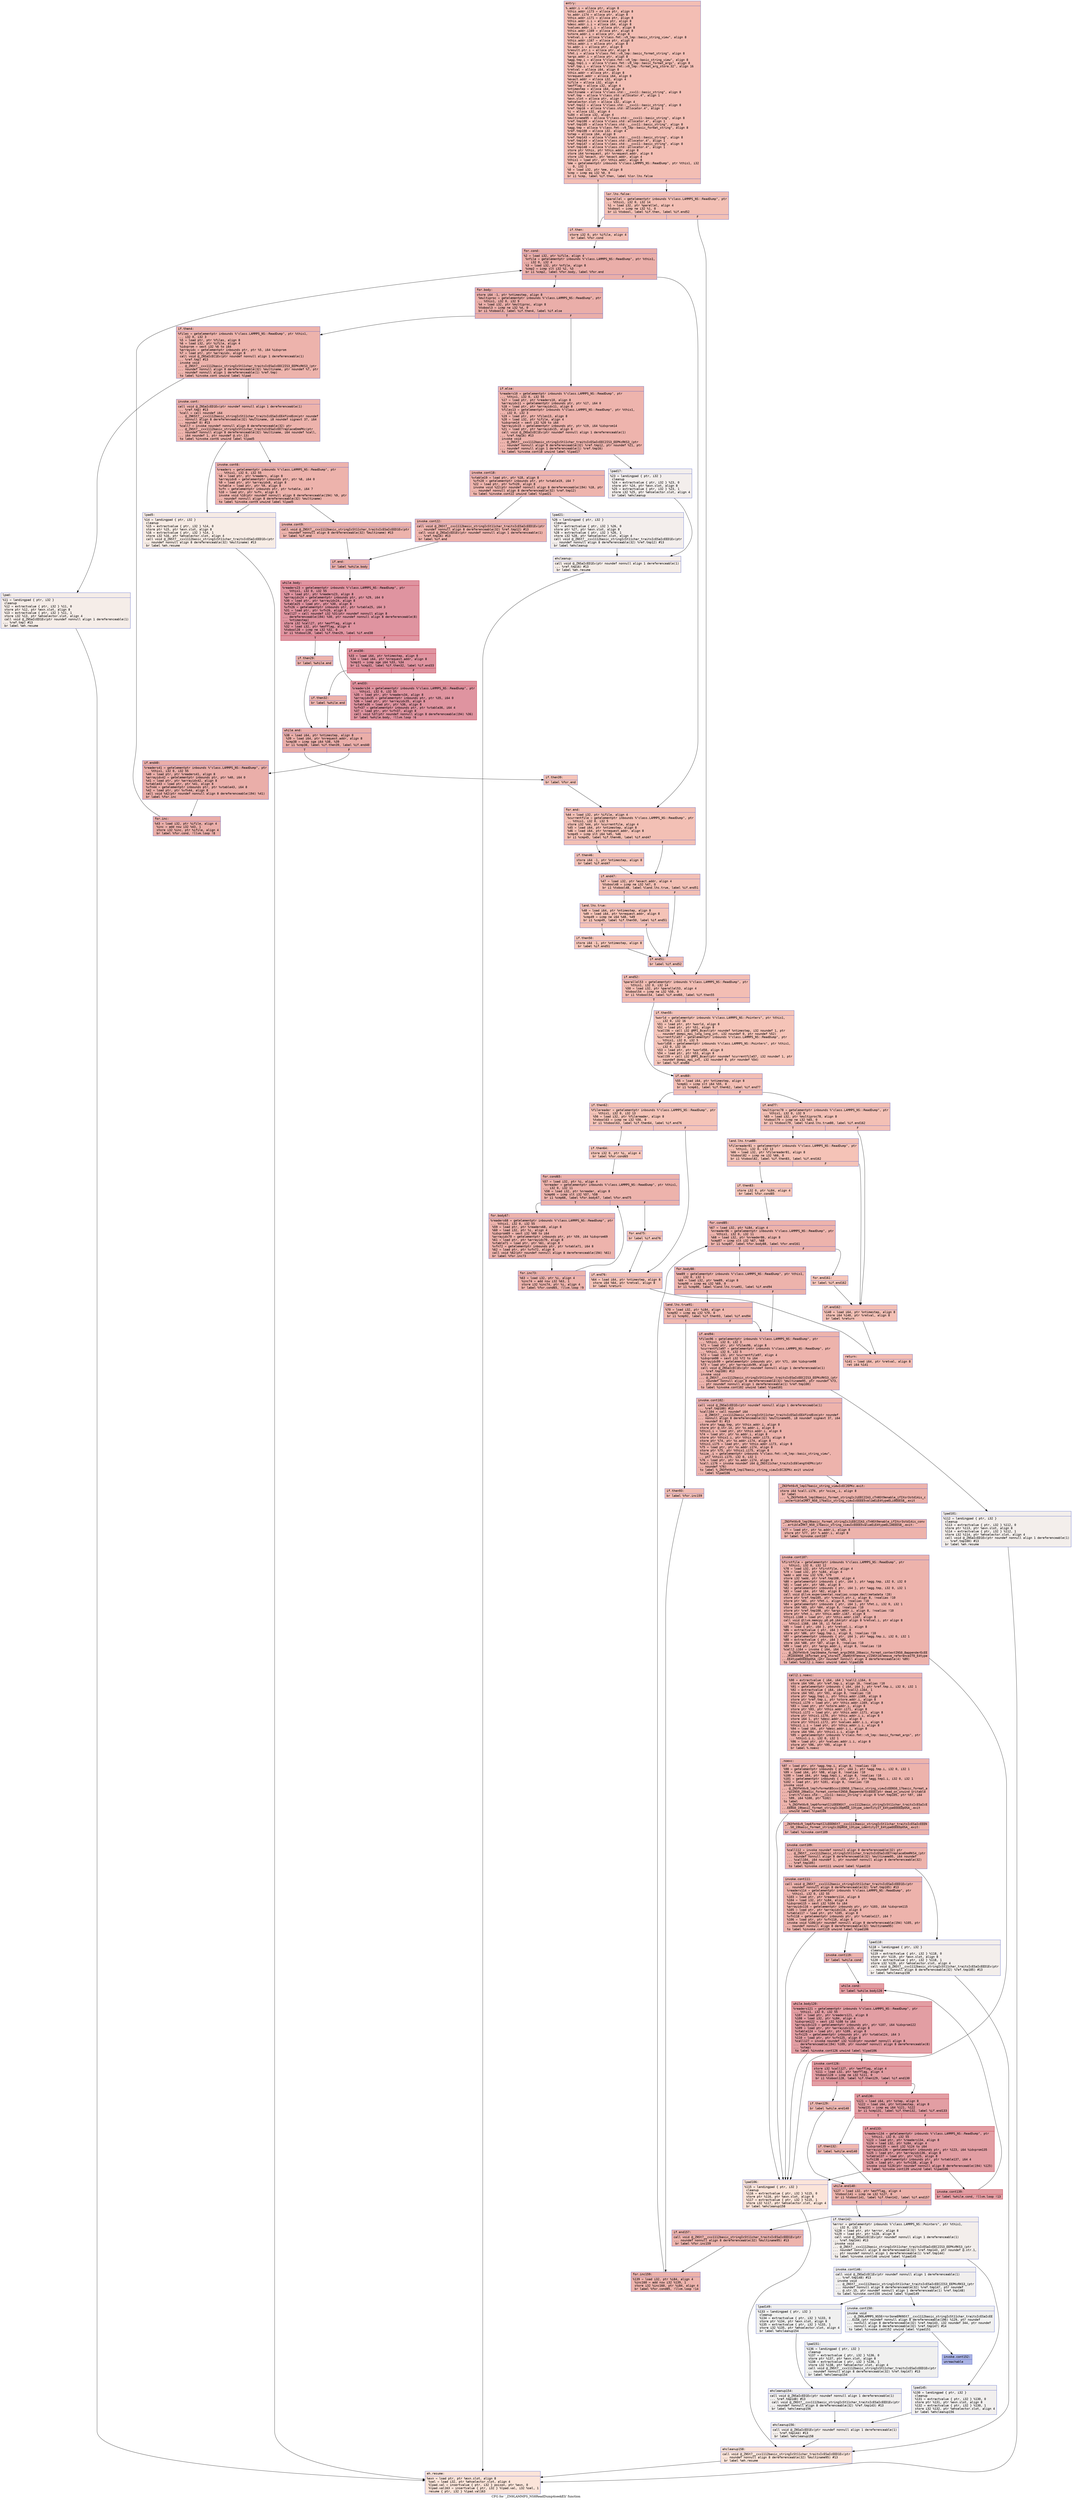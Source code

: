 digraph "CFG for '_ZN9LAMMPS_NS8ReadDump4seekEli' function" {
	label="CFG for '_ZN9LAMMPS_NS8ReadDump4seekEli' function";

	Node0x560238381760 [shape=record,color="#3d50c3ff", style=filled, fillcolor="#e36c5570" fontname="Courier",label="{entry:\l|  %.addr.i = alloca ptr, align 8\l  %this.addr.i173 = alloca ptr, align 8\l  %s.addr.i174 = alloca ptr, align 8\l  %this.addr.i171 = alloca ptr, align 8\l  %this.addr.i.i = alloca ptr, align 8\l  %desc.addr.i.i = alloca i64, align 8\l  %values.addr.i.i = alloca ptr, align 8\l  %this.addr.i169 = alloca ptr, align 8\l  %store.addr.i = alloca ptr, align 8\l  %retval.i = alloca %\"class.fmt::v9_lmp::basic_string_view\", align 8\l  %this.addr.i167 = alloca ptr, align 8\l  %this.addr.i = alloca ptr, align 8\l  %s.addr.i = alloca ptr, align 8\l  %result.ptr.i = alloca ptr, align 8\l  %fmt.i = alloca %\"class.fmt::v9_lmp::basic_format_string\", align 8\l  %args.addr.i = alloca ptr, align 8\l  %agg.tmp.i = alloca %\"class.fmt::v9_lmp::basic_string_view\", align 8\l  %agg.tmp1.i = alloca %\"class.fmt::v9_lmp::basic_format_args\", align 8\l  %ref.tmp.i = alloca %\"class.fmt::v9_lmp::format_arg_store.32\", align 16\l  %retval = alloca i64, align 8\l  %this.addr = alloca ptr, align 8\l  %nrequest.addr = alloca i64, align 8\l  %exact.addr = alloca i32, align 4\l  %ifile = alloca i32, align 4\l  %eofflag = alloca i32, align 4\l  %ntimestep = alloca i64, align 8\l  %multiname = alloca %\"class.std::__cxx11::basic_string\", align 8\l  %ref.tmp = alloca %\"class.std::allocator.4\", align 1\l  %exn.slot = alloca ptr, align 8\l  %ehselector.slot = alloca i32, align 4\l  %ref.tmp12 = alloca %\"class.std::__cxx11::basic_string\", align 8\l  %ref.tmp16 = alloca %\"class.std::allocator.4\", align 1\l  %i = alloca i32, align 4\l  %i84 = alloca i32, align 4\l  %multiname95 = alloca %\"class.std::__cxx11::basic_string\", align 8\l  %ref.tmp100 = alloca %\"class.std::allocator.4\", align 1\l  %ref.tmp105 = alloca %\"class.std::__cxx11::basic_string\", align 8\l  %agg.tmp = alloca %\"class.fmt::v9_lmp::basic_format_string\", align 8\l  %ref.tmp108 = alloca i32, align 4\l  %step = alloca i64, align 8\l  %ref.tmp143 = alloca %\"class.std::__cxx11::basic_string\", align 8\l  %ref.tmp144 = alloca %\"class.std::allocator.4\", align 1\l  %ref.tmp147 = alloca %\"class.std::__cxx11::basic_string\", align 8\l  %ref.tmp148 = alloca %\"class.std::allocator.4\", align 1\l  store ptr %this, ptr %this.addr, align 8\l  store i64 %nrequest, ptr %nrequest.addr, align 8\l  store i32 %exact, ptr %exact.addr, align 4\l  %this1 = load ptr, ptr %this.addr, align 8\l  %me = getelementptr inbounds %\"class.LAMMPS_NS::ReadDump\", ptr %this1, i32\l... 0, i32 1\l  %0 = load i32, ptr %me, align 8\l  %cmp = icmp eq i32 %0, 0\l  br i1 %cmp, label %if.then, label %lor.lhs.false\l|{<s0>T|<s1>F}}"];
	Node0x560238381760:s0 -> Node0x560238383580[tooltip="entry -> if.then\nProbability 37.50%" ];
	Node0x560238381760:s1 -> Node0x5602383835f0[tooltip="entry -> lor.lhs.false\nProbability 62.50%" ];
	Node0x5602383835f0 [shape=record,color="#3d50c3ff", style=filled, fillcolor="#e5705870" fontname="Courier",label="{lor.lhs.false:\l|  %parallel = getelementptr inbounds %\"class.LAMMPS_NS::ReadDump\", ptr\l... %this1, i32 0, i32 14\l  %1 = load i32, ptr %parallel, align 4\l  %tobool = icmp ne i32 %1, 0\l  br i1 %tobool, label %if.then, label %if.end52\l|{<s0>T|<s1>F}}"];
	Node0x5602383835f0:s0 -> Node0x560238383580[tooltip="lor.lhs.false -> if.then\nProbability 62.50%" ];
	Node0x5602383835f0:s1 -> Node0x560238384fa0[tooltip="lor.lhs.false -> if.end52\nProbability 37.50%" ];
	Node0x560238383580 [shape=record,color="#3d50c3ff", style=filled, fillcolor="#e5705870" fontname="Courier",label="{if.then:\l|  store i32 0, ptr %ifile, align 4\l  br label %for.cond\l}"];
	Node0x560238383580 -> Node0x560238385170[tooltip="if.then -> for.cond\nProbability 100.00%" ];
	Node0x560238385170 [shape=record,color="#3d50c3ff", style=filled, fillcolor="#d0473d70" fontname="Courier",label="{for.cond:\l|  %2 = load i32, ptr %ifile, align 4\l  %nfile = getelementptr inbounds %\"class.LAMMPS_NS::ReadDump\", ptr %this1,\l... i32 0, i32 4\l  %3 = load i32, ptr %nfile, align 8\l  %cmp2 = icmp slt i32 %2, %3\l  br i1 %cmp2, label %for.body, label %for.end\l|{<s0>T|<s1>F}}"];
	Node0x560238385170:s0 -> Node0x560238385480[tooltip="for.cond -> for.body\nProbability 96.88%" ];
	Node0x560238385170:s1 -> Node0x560238385500[tooltip="for.cond -> for.end\nProbability 3.12%" ];
	Node0x560238385480 [shape=record,color="#3d50c3ff", style=filled, fillcolor="#d0473d70" fontname="Courier",label="{for.body:\l|  store i64 -1, ptr %ntimestep, align 8\l  %multiproc = getelementptr inbounds %\"class.LAMMPS_NS::ReadDump\", ptr\l... %this1, i32 0, i32 9\l  %4 = load i32, ptr %multiproc, align 8\l  %tobool3 = icmp ne i32 %4, 0\l  br i1 %tobool3, label %if.then4, label %if.else\l|{<s0>T|<s1>F}}"];
	Node0x560238385480:s0 -> Node0x5602383858e0[tooltip="for.body -> if.then4\nProbability 62.50%" ];
	Node0x560238385480:s1 -> Node0x560238385960[tooltip="for.body -> if.else\nProbability 37.50%" ];
	Node0x5602383858e0 [shape=record,color="#3d50c3ff", style=filled, fillcolor="#d6524470" fontname="Courier",label="{if.then4:\l|  %files = getelementptr inbounds %\"class.LAMMPS_NS::ReadDump\", ptr %this1,\l... i32 0, i32 3\l  %5 = load ptr, ptr %files, align 8\l  %6 = load i32, ptr %ifile, align 4\l  %idxprom = sext i32 %6 to i64\l  %arrayidx = getelementptr inbounds ptr, ptr %5, i64 %idxprom\l  %7 = load ptr, ptr %arrayidx, align 8\l  call void @_ZNSaIcEC1Ev(ptr noundef nonnull align 1 dereferenceable(1)\l... %ref.tmp) #13\l  invoke void\l... @_ZNSt7__cxx1112basic_stringIcSt11char_traitsIcESaIcEEC2IS3_EEPKcRKS3_(ptr\l... noundef nonnull align 8 dereferenceable(32) %multiname, ptr noundef %7, ptr\l... noundef nonnull align 1 dereferenceable(1) %ref.tmp)\l          to label %invoke.cont unwind label %lpad\l}"];
	Node0x5602383858e0 -> Node0x560238385fc0[tooltip="if.then4 -> invoke.cont\nProbability 100.00%" ];
	Node0x5602383858e0 -> Node0x560238386040[tooltip="if.then4 -> lpad\nProbability 0.00%" ];
	Node0x560238385fc0 [shape=record,color="#3d50c3ff", style=filled, fillcolor="#d6524470" fontname="Courier",label="{invoke.cont:\l|  call void @_ZNSaIcED1Ev(ptr noundef nonnull align 1 dereferenceable(1)\l... %ref.tmp) #13\l  %call = call noundef i64\l... @_ZNKSt7__cxx1112basic_stringIcSt11char_traitsIcESaIcEE4findEcm(ptr noundef\l... nonnull align 8 dereferenceable(32) %multiname, i8 noundef signext 37, i64\l... noundef 0) #13\l  %call7 = invoke noundef nonnull align 8 dereferenceable(32) ptr\l... @_ZNSt7__cxx1112basic_stringIcSt11char_traitsIcESaIcEE7replaceEmmPKc(ptr\l... noundef nonnull align 8 dereferenceable(32) %multiname, i64 noundef %call,\l... i64 noundef 1, ptr noundef @.str.13)\l          to label %invoke.cont6 unwind label %lpad5\l}"];
	Node0x560238385fc0 -> Node0x560238386540[tooltip="invoke.cont -> invoke.cont6\nProbability 100.00%" ];
	Node0x560238385fc0 -> Node0x5602383865f0[tooltip="invoke.cont -> lpad5\nProbability 0.00%" ];
	Node0x560238386540 [shape=record,color="#3d50c3ff", style=filled, fillcolor="#d6524470" fontname="Courier",label="{invoke.cont6:\l|  %readers = getelementptr inbounds %\"class.LAMMPS_NS::ReadDump\", ptr\l... %this1, i32 0, i32 55\l  %8 = load ptr, ptr %readers, align 8\l  %arrayidx8 = getelementptr inbounds ptr, ptr %8, i64 0\l  %9 = load ptr, ptr %arrayidx8, align 8\l  %vtable = load ptr, ptr %9, align 8\l  %vfn = getelementptr inbounds ptr, ptr %vtable, i64 7\l  %10 = load ptr, ptr %vfn, align 8\l  invoke void %10(ptr noundef nonnull align 8 dereferenceable(194) %9, ptr\l... noundef nonnull align 8 dereferenceable(32) %multiname)\l          to label %invoke.cont9 unwind label %lpad5\l}"];
	Node0x560238386540 -> Node0x560238386310[tooltip="invoke.cont6 -> invoke.cont9\nProbability 100.00%" ];
	Node0x560238386540 -> Node0x5602383865f0[tooltip="invoke.cont6 -> lpad5\nProbability 0.00%" ];
	Node0x560238386310 [shape=record,color="#3d50c3ff", style=filled, fillcolor="#d6524470" fontname="Courier",label="{invoke.cont9:\l|  call void @_ZNSt7__cxx1112basic_stringIcSt11char_traitsIcESaIcEED1Ev(ptr\l... noundef nonnull align 8 dereferenceable(32) %multiname) #13\l  br label %if.end\l}"];
	Node0x560238386310 -> Node0x560238387000[tooltip="invoke.cont9 -> if.end\nProbability 100.00%" ];
	Node0x560238386040 [shape=record,color="#3d50c3ff", style=filled, fillcolor="#e8d6cc70" fontname="Courier",label="{lpad:\l|  %11 = landingpad \{ ptr, i32 \}\l          cleanup\l  %12 = extractvalue \{ ptr, i32 \} %11, 0\l  store ptr %12, ptr %exn.slot, align 8\l  %13 = extractvalue \{ ptr, i32 \} %11, 1\l  store i32 %13, ptr %ehselector.slot, align 4\l  call void @_ZNSaIcED1Ev(ptr noundef nonnull align 1 dereferenceable(1)\l... %ref.tmp) #13\l  br label %eh.resume\l}"];
	Node0x560238386040 -> Node0x560238387590[tooltip="lpad -> eh.resume\nProbability 100.00%" ];
	Node0x5602383865f0 [shape=record,color="#3d50c3ff", style=filled, fillcolor="#ecd3c570" fontname="Courier",label="{lpad5:\l|  %14 = landingpad \{ ptr, i32 \}\l          cleanup\l  %15 = extractvalue \{ ptr, i32 \} %14, 0\l  store ptr %15, ptr %exn.slot, align 8\l  %16 = extractvalue \{ ptr, i32 \} %14, 1\l  store i32 %16, ptr %ehselector.slot, align 4\l  call void @_ZNSt7__cxx1112basic_stringIcSt11char_traitsIcESaIcEED1Ev(ptr\l... noundef nonnull align 8 dereferenceable(32) %multiname) #13\l  br label %eh.resume\l}"];
	Node0x5602383865f0 -> Node0x560238387590[tooltip="lpad5 -> eh.resume\nProbability 100.00%" ];
	Node0x560238385960 [shape=record,color="#3d50c3ff", style=filled, fillcolor="#d8564670" fontname="Courier",label="{if.else:\l|  %readers10 = getelementptr inbounds %\"class.LAMMPS_NS::ReadDump\", ptr\l... %this1, i32 0, i32 55\l  %17 = load ptr, ptr %readers10, align 8\l  %arrayidx11 = getelementptr inbounds ptr, ptr %17, i64 0\l  %18 = load ptr, ptr %arrayidx11, align 8\l  %files13 = getelementptr inbounds %\"class.LAMMPS_NS::ReadDump\", ptr %this1,\l... i32 0, i32 3\l  %19 = load ptr, ptr %files13, align 8\l  %20 = load i32, ptr %ifile, align 4\l  %idxprom14 = sext i32 %20 to i64\l  %arrayidx15 = getelementptr inbounds ptr, ptr %19, i64 %idxprom14\l  %21 = load ptr, ptr %arrayidx15, align 8\l  call void @_ZNSaIcEC1Ev(ptr noundef nonnull align 1 dereferenceable(1)\l... %ref.tmp16) #13\l  invoke void\l... @_ZNSt7__cxx1112basic_stringIcSt11char_traitsIcESaIcEEC2IS3_EEPKcRKS3_(ptr\l... noundef nonnull align 8 dereferenceable(32) %ref.tmp12, ptr noundef %21, ptr\l... noundef nonnull align 1 dereferenceable(1) %ref.tmp16)\l          to label %invoke.cont18 unwind label %lpad17\l}"];
	Node0x560238385960 -> Node0x5602383882a0[tooltip="if.else -> invoke.cont18\nProbability 100.00%" ];
	Node0x560238385960 -> Node0x560238388320[tooltip="if.else -> lpad17\nProbability 0.00%" ];
	Node0x5602383882a0 [shape=record,color="#3d50c3ff", style=filled, fillcolor="#d8564670" fontname="Courier",label="{invoke.cont18:\l|  %vtable19 = load ptr, ptr %18, align 8\l  %vfn20 = getelementptr inbounds ptr, ptr %vtable19, i64 7\l  %22 = load ptr, ptr %vfn20, align 8\l  invoke void %22(ptr noundef nonnull align 8 dereferenceable(194) %18, ptr\l... noundef nonnull align 8 dereferenceable(32) %ref.tmp12)\l          to label %invoke.cont22 unwind label %lpad21\l}"];
	Node0x5602383882a0 -> Node0x560238388250[tooltip="invoke.cont18 -> invoke.cont22\nProbability 100.00%" ];
	Node0x5602383882a0 -> Node0x560238388780[tooltip="invoke.cont18 -> lpad21\nProbability 0.00%" ];
	Node0x560238388250 [shape=record,color="#3d50c3ff", style=filled, fillcolor="#d8564670" fontname="Courier",label="{invoke.cont22:\l|  call void @_ZNSt7__cxx1112basic_stringIcSt11char_traitsIcESaIcEED1Ev(ptr\l... noundef nonnull align 8 dereferenceable(32) %ref.tmp12) #13\l  call void @_ZNSaIcED1Ev(ptr noundef nonnull align 1 dereferenceable(1)\l... %ref.tmp16) #13\l  br label %if.end\l}"];
	Node0x560238388250 -> Node0x560238387000[tooltip="invoke.cont22 -> if.end\nProbability 100.00%" ];
	Node0x560238388320 [shape=record,color="#3d50c3ff", style=filled, fillcolor="#e3d9d370" fontname="Courier",label="{lpad17:\l|  %23 = landingpad \{ ptr, i32 \}\l          cleanup\l  %24 = extractvalue \{ ptr, i32 \} %23, 0\l  store ptr %24, ptr %exn.slot, align 8\l  %25 = extractvalue \{ ptr, i32 \} %23, 1\l  store i32 %25, ptr %ehselector.slot, align 4\l  br label %ehcleanup\l}"];
	Node0x560238388320 -> Node0x560238388ec0[tooltip="lpad17 -> ehcleanup\nProbability 100.00%" ];
	Node0x560238388780 [shape=record,color="#3d50c3ff", style=filled, fillcolor="#e3d9d370" fontname="Courier",label="{lpad21:\l|  %26 = landingpad \{ ptr, i32 \}\l          cleanup\l  %27 = extractvalue \{ ptr, i32 \} %26, 0\l  store ptr %27, ptr %exn.slot, align 8\l  %28 = extractvalue \{ ptr, i32 \} %26, 1\l  store i32 %28, ptr %ehselector.slot, align 4\l  call void @_ZNSt7__cxx1112basic_stringIcSt11char_traitsIcESaIcEED1Ev(ptr\l... noundef nonnull align 8 dereferenceable(32) %ref.tmp12) #13\l  br label %ehcleanup\l}"];
	Node0x560238388780 -> Node0x560238388ec0[tooltip="lpad21 -> ehcleanup\nProbability 100.00%" ];
	Node0x560238388ec0 [shape=record,color="#3d50c3ff", style=filled, fillcolor="#e8d6cc70" fontname="Courier",label="{ehcleanup:\l|  call void @_ZNSaIcED1Ev(ptr noundef nonnull align 1 dereferenceable(1)\l... %ref.tmp16) #13\l  br label %eh.resume\l}"];
	Node0x560238388ec0 -> Node0x560238387590[tooltip="ehcleanup -> eh.resume\nProbability 100.00%" ];
	Node0x560238387000 [shape=record,color="#3d50c3ff", style=filled, fillcolor="#d0473d70" fontname="Courier",label="{if.end:\l|  br label %while.body\l}"];
	Node0x560238387000 -> Node0x560238389550[tooltip="if.end -> while.body\nProbability 100.00%" ];
	Node0x560238389550 [shape=record,color="#b70d28ff", style=filled, fillcolor="#b70d2870" fontname="Courier",label="{while.body:\l|  %readers23 = getelementptr inbounds %\"class.LAMMPS_NS::ReadDump\", ptr\l... %this1, i32 0, i32 55\l  %29 = load ptr, ptr %readers23, align 8\l  %arrayidx24 = getelementptr inbounds ptr, ptr %29, i64 0\l  %30 = load ptr, ptr %arrayidx24, align 8\l  %vtable25 = load ptr, ptr %30, align 8\l  %vfn26 = getelementptr inbounds ptr, ptr %vtable25, i64 3\l  %31 = load ptr, ptr %vfn26, align 8\l  %call27 = call noundef i32 %31(ptr noundef nonnull align 8\l... dereferenceable(194) %30, ptr noundef nonnull align 8 dereferenceable(8)\l... %ntimestep)\l  store i32 %call27, ptr %eofflag, align 4\l  %32 = load i32, ptr %eofflag, align 4\l  %tobool28 = icmp ne i32 %32, 0\l  br i1 %tobool28, label %if.then29, label %if.end30\l|{<s0>T|<s1>F}}"];
	Node0x560238389550:s0 -> Node0x560238384b50[tooltip="while.body -> if.then29\nProbability 3.12%" ];
	Node0x560238389550:s1 -> Node0x560238384bd0[tooltip="while.body -> if.end30\nProbability 96.88%" ];
	Node0x560238384b50 [shape=record,color="#3d50c3ff", style=filled, fillcolor="#d6524470" fontname="Courier",label="{if.then29:\l|  br label %while.end\l}"];
	Node0x560238384b50 -> Node0x560238384c50[tooltip="if.then29 -> while.end\nProbability 100.00%" ];
	Node0x560238384bd0 [shape=record,color="#b70d28ff", style=filled, fillcolor="#b70d2870" fontname="Courier",label="{if.end30:\l|  %33 = load i64, ptr %ntimestep, align 8\l  %34 = load i64, ptr %nrequest.addr, align 8\l  %cmp31 = icmp sge i64 %33, %34\l  br i1 %cmp31, label %if.then32, label %if.end33\l|{<s0>T|<s1>F}}"];
	Node0x560238384bd0:s0 -> Node0x56023838a850[tooltip="if.end30 -> if.then32\nProbability 3.12%" ];
	Node0x560238384bd0:s1 -> Node0x56023838a8d0[tooltip="if.end30 -> if.end33\nProbability 96.88%" ];
	Node0x56023838a850 [shape=record,color="#3d50c3ff", style=filled, fillcolor="#d6524470" fontname="Courier",label="{if.then32:\l|  br label %while.end\l}"];
	Node0x56023838a850 -> Node0x560238384c50[tooltip="if.then32 -> while.end\nProbability 100.00%" ];
	Node0x56023838a8d0 [shape=record,color="#b70d28ff", style=filled, fillcolor="#b70d2870" fontname="Courier",label="{if.end33:\l|  %readers34 = getelementptr inbounds %\"class.LAMMPS_NS::ReadDump\", ptr\l... %this1, i32 0, i32 55\l  %35 = load ptr, ptr %readers34, align 8\l  %arrayidx35 = getelementptr inbounds ptr, ptr %35, i64 0\l  %36 = load ptr, ptr %arrayidx35, align 8\l  %vtable36 = load ptr, ptr %36, align 8\l  %vfn37 = getelementptr inbounds ptr, ptr %vtable36, i64 4\l  %37 = load ptr, ptr %vfn37, align 8\l  call void %37(ptr noundef nonnull align 8 dereferenceable(194) %36)\l  br label %while.body, !llvm.loop !6\l}"];
	Node0x56023838a8d0 -> Node0x560238389550[tooltip="if.end33 -> while.body\nProbability 100.00%" ];
	Node0x560238384c50 [shape=record,color="#3d50c3ff", style=filled, fillcolor="#d0473d70" fontname="Courier",label="{while.end:\l|  %38 = load i64, ptr %ntimestep, align 8\l  %39 = load i64, ptr %nrequest.addr, align 8\l  %cmp38 = icmp sge i64 %38, %39\l  br i1 %cmp38, label %if.then39, label %if.end40\l|{<s0>T|<s1>F}}"];
	Node0x560238384c50:s0 -> Node0x56023838b3c0[tooltip="while.end -> if.then39\nProbability 3.12%" ];
	Node0x560238384c50:s1 -> Node0x56023838b440[tooltip="while.end -> if.end40\nProbability 96.88%" ];
	Node0x56023838b3c0 [shape=record,color="#3d50c3ff", style=filled, fillcolor="#e97a5f70" fontname="Courier",label="{if.then39:\l|  br label %for.end\l}"];
	Node0x56023838b3c0 -> Node0x560238385500[tooltip="if.then39 -> for.end\nProbability 100.00%" ];
	Node0x56023838b440 [shape=record,color="#3d50c3ff", style=filled, fillcolor="#d0473d70" fontname="Courier",label="{if.end40:\l|  %readers41 = getelementptr inbounds %\"class.LAMMPS_NS::ReadDump\", ptr\l... %this1, i32 0, i32 55\l  %40 = load ptr, ptr %readers41, align 8\l  %arrayidx42 = getelementptr inbounds ptr, ptr %40, i64 0\l  %41 = load ptr, ptr %arrayidx42, align 8\l  %vtable43 = load ptr, ptr %41, align 8\l  %vfn44 = getelementptr inbounds ptr, ptr %vtable43, i64 8\l  %42 = load ptr, ptr %vfn44, align 8\l  call void %42(ptr noundef nonnull align 8 dereferenceable(194) %41)\l  br label %for.inc\l}"];
	Node0x56023838b440 -> Node0x56023838bba0[tooltip="if.end40 -> for.inc\nProbability 100.00%" ];
	Node0x56023838bba0 [shape=record,color="#3d50c3ff", style=filled, fillcolor="#d0473d70" fontname="Courier",label="{for.inc:\l|  %43 = load i32, ptr %ifile, align 4\l  %inc = add nsw i32 %43, 1\l  store i32 %inc, ptr %ifile, align 4\l  br label %for.cond, !llvm.loop !8\l}"];
	Node0x56023838bba0 -> Node0x560238385170[tooltip="for.inc -> for.cond\nProbability 100.00%" ];
	Node0x560238385500 [shape=record,color="#3d50c3ff", style=filled, fillcolor="#e5705870" fontname="Courier",label="{for.end:\l|  %44 = load i32, ptr %ifile, align 4\l  %currentfile = getelementptr inbounds %\"class.LAMMPS_NS::ReadDump\", ptr\l... %this1, i32 0, i32 5\l  store i32 %44, ptr %currentfile, align 4\l  %45 = load i64, ptr %ntimestep, align 8\l  %46 = load i64, ptr %nrequest.addr, align 8\l  %cmp45 = icmp slt i64 %45, %46\l  br i1 %cmp45, label %if.then46, label %if.end47\l|{<s0>T|<s1>F}}"];
	Node0x560238385500:s0 -> Node0x56023838c3e0[tooltip="for.end -> if.then46\nProbability 50.00%" ];
	Node0x560238385500:s1 -> Node0x56023838c460[tooltip="for.end -> if.end47\nProbability 50.00%" ];
	Node0x56023838c3e0 [shape=record,color="#3d50c3ff", style=filled, fillcolor="#e8765c70" fontname="Courier",label="{if.then46:\l|  store i64 -1, ptr %ntimestep, align 8\l  br label %if.end47\l}"];
	Node0x56023838c3e0 -> Node0x56023838c460[tooltip="if.then46 -> if.end47\nProbability 100.00%" ];
	Node0x56023838c460 [shape=record,color="#3d50c3ff", style=filled, fillcolor="#e5705870" fontname="Courier",label="{if.end47:\l|  %47 = load i32, ptr %exact.addr, align 4\l  %tobool48 = icmp ne i32 %47, 0\l  br i1 %tobool48, label %land.lhs.true, label %if.end51\l|{<s0>T|<s1>F}}"];
	Node0x56023838c460:s0 -> Node0x56023838cff0[tooltip="if.end47 -> land.lhs.true\nProbability 62.50%" ];
	Node0x56023838c460:s1 -> Node0x56023838d070[tooltip="if.end47 -> if.end51\nProbability 37.50%" ];
	Node0x56023838cff0 [shape=record,color="#3d50c3ff", style=filled, fillcolor="#e8765c70" fontname="Courier",label="{land.lhs.true:\l|  %48 = load i64, ptr %ntimestep, align 8\l  %49 = load i64, ptr %nrequest.addr, align 8\l  %cmp49 = icmp ne i64 %48, %49\l  br i1 %cmp49, label %if.then50, label %if.end51\l|{<s0>T|<s1>F}}"];
	Node0x56023838cff0:s0 -> Node0x56023838d350[tooltip="land.lhs.true -> if.then50\nProbability 50.00%" ];
	Node0x56023838cff0:s1 -> Node0x56023838d070[tooltip="land.lhs.true -> if.end51\nProbability 50.00%" ];
	Node0x56023838d350 [shape=record,color="#3d50c3ff", style=filled, fillcolor="#ec7f6370" fontname="Courier",label="{if.then50:\l|  store i64 -1, ptr %ntimestep, align 8\l  br label %if.end51\l}"];
	Node0x56023838d350 -> Node0x56023838d070[tooltip="if.then50 -> if.end51\nProbability 100.00%" ];
	Node0x56023838d070 [shape=record,color="#3d50c3ff", style=filled, fillcolor="#e5705870" fontname="Courier",label="{if.end51:\l|  br label %if.end52\l}"];
	Node0x56023838d070 -> Node0x560238384fa0[tooltip="if.end51 -> if.end52\nProbability 100.00%" ];
	Node0x560238384fa0 [shape=record,color="#3d50c3ff", style=filled, fillcolor="#e36c5570" fontname="Courier",label="{if.end52:\l|  %parallel53 = getelementptr inbounds %\"class.LAMMPS_NS::ReadDump\", ptr\l... %this1, i32 0, i32 14\l  %50 = load i32, ptr %parallel53, align 4\l  %tobool54 = icmp ne i32 %50, 0\l  br i1 %tobool54, label %if.end60, label %if.then55\l|{<s0>T|<s1>F}}"];
	Node0x560238384fa0:s0 -> Node0x56023838d830[tooltip="if.end52 -> if.end60\nProbability 62.50%" ];
	Node0x560238384fa0:s1 -> Node0x56023838d8b0[tooltip="if.end52 -> if.then55\nProbability 37.50%" ];
	Node0x56023838d8b0 [shape=record,color="#3d50c3ff", style=filled, fillcolor="#e97a5f70" fontname="Courier",label="{if.then55:\l|  %world = getelementptr inbounds %\"class.LAMMPS_NS::Pointers\", ptr %this1,\l... i32 0, i32 16\l  %51 = load ptr, ptr %world, align 8\l  %52 = load ptr, ptr %51, align 8\l  %call56 = call i32 @MPI_Bcast(ptr noundef %ntimestep, i32 noundef 1, ptr\l... noundef @ompi_mpi_long_long_int, i32 noundef 0, ptr noundef %52)\l  %currentfile57 = getelementptr inbounds %\"class.LAMMPS_NS::ReadDump\", ptr\l... %this1, i32 0, i32 5\l  %world58 = getelementptr inbounds %\"class.LAMMPS_NS::Pointers\", ptr %this1,\l... i32 0, i32 16\l  %53 = load ptr, ptr %world58, align 8\l  %54 = load ptr, ptr %53, align 8\l  %call59 = call i32 @MPI_Bcast(ptr noundef %currentfile57, i32 noundef 1, ptr\l... noundef @ompi_mpi_int, i32 noundef 0, ptr noundef %54)\l  br label %if.end60\l}"];
	Node0x56023838d8b0 -> Node0x56023838d830[tooltip="if.then55 -> if.end60\nProbability 100.00%" ];
	Node0x56023838d830 [shape=record,color="#3d50c3ff", style=filled, fillcolor="#e36c5570" fontname="Courier",label="{if.end60:\l|  %55 = load i64, ptr %ntimestep, align 8\l  %cmp61 = icmp slt i64 %55, 0\l  br i1 %cmp61, label %if.then62, label %if.end77\l|{<s0>T|<s1>F}}"];
	Node0x56023838d830:s0 -> Node0x56023838e400[tooltip="if.end60 -> if.then62\nProbability 37.50%" ];
	Node0x56023838d830:s1 -> Node0x56023838e450[tooltip="if.end60 -> if.end77\nProbability 62.50%" ];
	Node0x56023838e400 [shape=record,color="#3d50c3ff", style=filled, fillcolor="#e97a5f70" fontname="Courier",label="{if.then62:\l|  %filereader = getelementptr inbounds %\"class.LAMMPS_NS::ReadDump\", ptr\l... %this1, i32 0, i32 13\l  %56 = load i32, ptr %filereader, align 8\l  %tobool63 = icmp ne i32 %56, 0\l  br i1 %tobool63, label %if.then64, label %if.end76\l|{<s0>T|<s1>F}}"];
	Node0x56023838e400:s0 -> Node0x56023838e7b0[tooltip="if.then62 -> if.then64\nProbability 62.50%" ];
	Node0x56023838e400:s1 -> Node0x56023838e830[tooltip="if.then62 -> if.end76\nProbability 37.50%" ];
	Node0x56023838e7b0 [shape=record,color="#3d50c3ff", style=filled, fillcolor="#ec7f6370" fontname="Courier",label="{if.then64:\l|  store i32 0, ptr %i, align 4\l  br label %for.cond65\l}"];
	Node0x56023838e7b0 -> Node0x56023838ea00[tooltip="if.then64 -> for.cond65\nProbability 100.00%" ];
	Node0x56023838ea00 [shape=record,color="#3d50c3ff", style=filled, fillcolor="#d6524470" fontname="Courier",label="{for.cond65:\l|  %57 = load i32, ptr %i, align 4\l  %nreader = getelementptr inbounds %\"class.LAMMPS_NS::ReadDump\", ptr %this1,\l... i32 0, i32 11\l  %58 = load i32, ptr %nreader, align 8\l  %cmp66 = icmp slt i32 %57, %58\l  br i1 %cmp66, label %for.body67, label %for.end75\l|{<s0>T|<s1>F}}"];
	Node0x56023838ea00:s0 -> Node0x56023838ed80[tooltip="for.cond65 -> for.body67\nProbability 96.88%" ];
	Node0x56023838ea00:s1 -> Node0x56023838ee00[tooltip="for.cond65 -> for.end75\nProbability 3.12%" ];
	Node0x56023838ed80 [shape=record,color="#3d50c3ff", style=filled, fillcolor="#d6524470" fontname="Courier",label="{for.body67:\l|  %readers68 = getelementptr inbounds %\"class.LAMMPS_NS::ReadDump\", ptr\l... %this1, i32 0, i32 55\l  %59 = load ptr, ptr %readers68, align 8\l  %60 = load i32, ptr %i, align 4\l  %idxprom69 = sext i32 %60 to i64\l  %arrayidx70 = getelementptr inbounds ptr, ptr %59, i64 %idxprom69\l  %61 = load ptr, ptr %arrayidx70, align 8\l  %vtable71 = load ptr, ptr %61, align 8\l  %vfn72 = getelementptr inbounds ptr, ptr %vtable71, i64 8\l  %62 = load ptr, ptr %vfn72, align 8\l  call void %62(ptr noundef nonnull align 8 dereferenceable(194) %61)\l  br label %for.inc73\l}"];
	Node0x56023838ed80 -> Node0x56023838f610[tooltip="for.body67 -> for.inc73\nProbability 100.00%" ];
	Node0x56023838f610 [shape=record,color="#3d50c3ff", style=filled, fillcolor="#d6524470" fontname="Courier",label="{for.inc73:\l|  %63 = load i32, ptr %i, align 4\l  %inc74 = add nsw i32 %63, 1\l  store i32 %inc74, ptr %i, align 4\l  br label %for.cond65, !llvm.loop !9\l}"];
	Node0x56023838f610 -> Node0x56023838ea00[tooltip="for.inc73 -> for.cond65\nProbability 100.00%" ];
	Node0x56023838ee00 [shape=record,color="#3d50c3ff", style=filled, fillcolor="#ec7f6370" fontname="Courier",label="{for.end75:\l|  br label %if.end76\l}"];
	Node0x56023838ee00 -> Node0x56023838e830[tooltip="for.end75 -> if.end76\nProbability 100.00%" ];
	Node0x56023838e830 [shape=record,color="#3d50c3ff", style=filled, fillcolor="#e97a5f70" fontname="Courier",label="{if.end76:\l|  %64 = load i64, ptr %ntimestep, align 8\l  store i64 %64, ptr %retval, align 8\l  br label %return\l}"];
	Node0x56023838e830 -> Node0x56023838fc00[tooltip="if.end76 -> return\nProbability 100.00%" ];
	Node0x56023838e450 [shape=record,color="#3d50c3ff", style=filled, fillcolor="#e5705870" fontname="Courier",label="{if.end77:\l|  %multiproc78 = getelementptr inbounds %\"class.LAMMPS_NS::ReadDump\", ptr\l... %this1, i32 0, i32 9\l  %65 = load i32, ptr %multiproc78, align 8\l  %tobool79 = icmp ne i32 %65, 0\l  br i1 %tobool79, label %land.lhs.true80, label %if.end162\l|{<s0>T|<s1>F}}"];
	Node0x56023838e450:s0 -> Node0x56023838ff10[tooltip="if.end77 -> land.lhs.true80\nProbability 62.50%" ];
	Node0x56023838e450:s1 -> Node0x56023838ff90[tooltip="if.end77 -> if.end162\nProbability 37.50%" ];
	Node0x56023838ff10 [shape=record,color="#3d50c3ff", style=filled, fillcolor="#e8765c70" fontname="Courier",label="{land.lhs.true80:\l|  %filereader81 = getelementptr inbounds %\"class.LAMMPS_NS::ReadDump\", ptr\l... %this1, i32 0, i32 13\l  %66 = load i32, ptr %filereader81, align 8\l  %tobool82 = icmp ne i32 %66, 0\l  br i1 %tobool82, label %if.then83, label %if.end162\l|{<s0>T|<s1>F}}"];
	Node0x56023838ff10:s0 -> Node0x5602383902f0[tooltip="land.lhs.true80 -> if.then83\nProbability 62.50%" ];
	Node0x56023838ff10:s1 -> Node0x56023838ff90[tooltip="land.lhs.true80 -> if.end162\nProbability 37.50%" ];
	Node0x5602383902f0 [shape=record,color="#3d50c3ff", style=filled, fillcolor="#ec7f6370" fontname="Courier",label="{if.then83:\l|  store i32 0, ptr %i84, align 4\l  br label %for.cond85\l}"];
	Node0x5602383902f0 -> Node0x5602383904c0[tooltip="if.then83 -> for.cond85\nProbability 100.00%" ];
	Node0x5602383904c0 [shape=record,color="#3d50c3ff", style=filled, fillcolor="#d6524470" fontname="Courier",label="{for.cond85:\l|  %67 = load i32, ptr %i84, align 4\l  %nreader86 = getelementptr inbounds %\"class.LAMMPS_NS::ReadDump\", ptr\l... %this1, i32 0, i32 11\l  %68 = load i32, ptr %nreader86, align 8\l  %cmp87 = icmp slt i32 %67, %68\l  br i1 %cmp87, label %for.body88, label %for.end161\l|{<s0>T|<s1>F}}"];
	Node0x5602383904c0:s0 -> Node0x560238390850[tooltip="for.cond85 -> for.body88\nProbability 96.88%" ];
	Node0x5602383904c0:s1 -> Node0x5602383908d0[tooltip="for.cond85 -> for.end161\nProbability 3.12%" ];
	Node0x560238390850 [shape=record,color="#3d50c3ff", style=filled, fillcolor="#d6524470" fontname="Courier",label="{for.body88:\l|  %me89 = getelementptr inbounds %\"class.LAMMPS_NS::ReadDump\", ptr %this1,\l... i32 0, i32 1\l  %69 = load i32, ptr %me89, align 8\l  %cmp90 = icmp eq i32 %69, 0\l  br i1 %cmp90, label %land.lhs.true91, label %if.end94\l|{<s0>T|<s1>F}}"];
	Node0x560238390850:s0 -> Node0x560238390c10[tooltip="for.body88 -> land.lhs.true91\nProbability 37.50%" ];
	Node0x560238390850:s1 -> Node0x560238390c90[tooltip="for.body88 -> if.end94\nProbability 62.50%" ];
	Node0x560238390c10 [shape=record,color="#3d50c3ff", style=filled, fillcolor="#dc5d4a70" fontname="Courier",label="{land.lhs.true91:\l|  %70 = load i32, ptr %i84, align 4\l  %cmp92 = icmp eq i32 %70, 0\l  br i1 %cmp92, label %if.then93, label %if.end94\l|{<s0>T|<s1>F}}"];
	Node0x560238390c10:s0 -> Node0x560238390f80[tooltip="land.lhs.true91 -> if.then93\nProbability 37.50%" ];
	Node0x560238390c10:s1 -> Node0x560238390c90[tooltip="land.lhs.true91 -> if.end94\nProbability 62.50%" ];
	Node0x560238390f80 [shape=record,color="#3d50c3ff", style=filled, fillcolor="#e36c5570" fontname="Courier",label="{if.then93:\l|  br label %for.inc159\l}"];
	Node0x560238390f80 -> Node0x560238391080[tooltip="if.then93 -> for.inc159\nProbability 100.00%" ];
	Node0x560238390c90 [shape=record,color="#3d50c3ff", style=filled, fillcolor="#d6524470" fontname="Courier",label="{if.end94:\l|  %files96 = getelementptr inbounds %\"class.LAMMPS_NS::ReadDump\", ptr\l... %this1, i32 0, i32 3\l  %71 = load ptr, ptr %files96, align 8\l  %currentfile97 = getelementptr inbounds %\"class.LAMMPS_NS::ReadDump\", ptr\l... %this1, i32 0, i32 5\l  %72 = load i32, ptr %currentfile97, align 4\l  %idxprom98 = sext i32 %72 to i64\l  %arrayidx99 = getelementptr inbounds ptr, ptr %71, i64 %idxprom98\l  %73 = load ptr, ptr %arrayidx99, align 8\l  call void @_ZNSaIcEC1Ev(ptr noundef nonnull align 1 dereferenceable(1)\l... %ref.tmp100) #13\l  invoke void\l... @_ZNSt7__cxx1112basic_stringIcSt11char_traitsIcESaIcEEC2IS3_EEPKcRKS3_(ptr\l... noundef nonnull align 8 dereferenceable(32) %multiname95, ptr noundef %73,\l... ptr noundef nonnull align 1 dereferenceable(1) %ref.tmp100)\l          to label %invoke.cont102 unwind label %lpad101\l}"];
	Node0x560238390c90 -> Node0x5602383917b0[tooltip="if.end94 -> invoke.cont102\nProbability 100.00%" ];
	Node0x560238390c90 -> Node0x560238391830[tooltip="if.end94 -> lpad101\nProbability 0.00%" ];
	Node0x5602383917b0 [shape=record,color="#3d50c3ff", style=filled, fillcolor="#d6524470" fontname="Courier",label="{invoke.cont102:\l|  call void @_ZNSaIcED1Ev(ptr noundef nonnull align 1 dereferenceable(1)\l... %ref.tmp100) #13\l  %call104 = call noundef i64\l... @_ZNKSt7__cxx1112basic_stringIcSt11char_traitsIcESaIcEE4findEcm(ptr noundef\l... nonnull align 8 dereferenceable(32) %multiname95, i8 noundef signext 37, i64\l... noundef 0) #13\l  store ptr %agg.tmp, ptr %this.addr.i, align 8\l  store ptr @.str.14, ptr %s.addr.i, align 8\l  %this1.i = load ptr, ptr %this.addr.i, align 8\l  %74 = load ptr, ptr %s.addr.i, align 8\l  store ptr %this1.i, ptr %this.addr.i173, align 8\l  store ptr %74, ptr %s.addr.i174, align 8\l  %this1.i175 = load ptr, ptr %this.addr.i173, align 8\l  %75 = load ptr, ptr %s.addr.i174, align 8\l  store ptr %75, ptr %this1.i175, align 8\l  %size_.i = getelementptr inbounds %\"class.fmt::v9_lmp::basic_string_view\",\l... ptr %this1.i175, i32 0, i32 1\l  %76 = load ptr, ptr %s.addr.i174, align 8\l  %call.i176 = invoke noundef i64 @_ZNSt11char_traitsIcE6lengthEPKc(ptr\l... noundef %76)\l          to label %_ZN3fmt6v9_lmp17basic_string_viewIcEC2EPKc.exit unwind\l... label %lpad106\l}"];
	Node0x5602383917b0 -> Node0x560238391b60[tooltip="invoke.cont102 -> _ZN3fmt6v9_lmp17basic_string_viewIcEC2EPKc.exit\nProbability 100.00%" ];
	Node0x5602383917b0 -> Node0x5602383924a0[tooltip="invoke.cont102 -> lpad106\nProbability 0.00%" ];
	Node0x560238391b60 [shape=record,color="#3d50c3ff", style=filled, fillcolor="#d6524470" fontname="Courier",label="{_ZN3fmt6v9_lmp17basic_string_viewIcEC2EPKc.exit:\l|  store i64 %call.i176, ptr %size_.i, align 8\l  br label\l... %_ZN3fmt6v9_lmp19basic_format_stringIcJiEEC2IA3_cTnNSt9enable_ifIXsr3std14is_c\l...onvertibleIRKT_NS0_17basic_string_viewIcEEEE5valueEiE4typeELi0EEES8_.exit\l}"];
	Node0x560238391b60 -> Node0x560238392870[tooltip="_ZN3fmt6v9_lmp17basic_string_viewIcEC2EPKc.exit -> _ZN3fmt6v9_lmp19basic_format_stringIcJiEEC2IA3_cTnNSt9enable_ifIXsr3std14is_convertibleIRKT_NS0_17basic_string_viewIcEEEE5valueEiE4typeELi0EEES8_.exit\nProbability 100.00%" ];
	Node0x560238392870 [shape=record,color="#3d50c3ff", style=filled, fillcolor="#d6524470" fontname="Courier",label="{_ZN3fmt6v9_lmp19basic_format_stringIcJiEEC2IA3_cTnNSt9enable_ifIXsr3std14is_conv\l...ertibleIRKT_NS0_17basic_string_viewIcEEEE5valueEiE4typeELi0EEES8_.exit:\l|  %77 = load ptr, ptr %s.addr.i, align 8\l  store ptr %77, ptr %.addr.i, align 8\l  br label %invoke.cont107\l}"];
	Node0x560238392870 -> Node0x560238392ba0[tooltip="_ZN3fmt6v9_lmp19basic_format_stringIcJiEEC2IA3_cTnNSt9enable_ifIXsr3std14is_convertibleIRKT_NS0_17basic_string_viewIcEEEE5valueEiE4typeELi0EEES8_.exit -> invoke.cont107\nProbability 100.00%" ];
	Node0x560238392ba0 [shape=record,color="#3d50c3ff", style=filled, fillcolor="#d6524470" fontname="Courier",label="{invoke.cont107:\l|  %firstfile = getelementptr inbounds %\"class.LAMMPS_NS::ReadDump\", ptr\l... %this1, i32 0, i32 12\l  %78 = load i32, ptr %firstfile, align 4\l  %79 = load i32, ptr %i84, align 4\l  %add = add nsw i32 %78, %79\l  store i32 %add, ptr %ref.tmp108, align 4\l  %80 = getelementptr inbounds \{ ptr, i64 \}, ptr %agg.tmp, i32 0, i32 0\l  %81 = load ptr, ptr %80, align 8\l  %82 = getelementptr inbounds \{ ptr, i64 \}, ptr %agg.tmp, i32 0, i32 1\l  %83 = load i64, ptr %82, align 8\l  call void @llvm.experimental.noalias.scope.decl(metadata !28)\l  store ptr %ref.tmp105, ptr %result.ptr.i, align 8, !noalias !10\l  store ptr %81, ptr %fmt.i, align 8, !noalias !10\l  %84 = getelementptr inbounds \{ ptr, i64 \}, ptr %fmt.i, i32 0, i32 1\l  store i64 %83, ptr %84, align 8, !noalias !10\l  store ptr %ref.tmp108, ptr %args.addr.i, align 8, !noalias !10\l  store ptr %fmt.i, ptr %this.addr.i167, align 8\l  %this1.i168 = load ptr, ptr %this.addr.i167, align 8\l  call void @llvm.memcpy.p0.p0.i64(ptr align 8 %retval.i, ptr align 8\l... %this1.i168, i64 16, i1 false)\l  %85 = load \{ ptr, i64 \}, ptr %retval.i, align 8\l  %86 = extractvalue \{ ptr, i64 \} %85, 0\l  store ptr %86, ptr %agg.tmp.i, align 8, !noalias !10\l  %87 = getelementptr inbounds \{ ptr, i64 \}, ptr %agg.tmp.i, i32 0, i32 1\l  %88 = extractvalue \{ ptr, i64 \} %85, 1\l  store i64 %88, ptr %87, align 8, !noalias !10\l  %89 = load ptr, ptr %args.addr.i, align 8, !noalias !10\l  %call2.i164 = invoke \{ i64, i64 \}\l... @_ZN3fmt6v9_lmp16make_format_argsINS0_20basic_format_contextINS0_8appenderEcEE\l...JRiEEENS0_16format_arg_storeIT_JDpNSt9remove_cvINSt16remove_referenceIT0_E4type\l...EE4typeEEEEDpOSA_(ptr noundef nonnull align 4 dereferenceable(4) %89)\l          to label %call2.i.noexc unwind label %lpad106\l}"];
	Node0x560238392ba0 -> Node0x560238395260[tooltip="invoke.cont107 -> call2.i.noexc\nProbability 100.00%" ];
	Node0x560238392ba0 -> Node0x5602383924a0[tooltip="invoke.cont107 -> lpad106\nProbability 0.00%" ];
	Node0x560238395260 [shape=record,color="#3d50c3ff", style=filled, fillcolor="#d6524470" fontname="Courier",label="{call2.i.noexc:\l|  %90 = extractvalue \{ i64, i64 \} %call2.i164, 0\l  store i64 %90, ptr %ref.tmp.i, align 16, !noalias !10\l  %91 = getelementptr inbounds \{ i64, i64 \}, ptr %ref.tmp.i, i32 0, i32 1\l  %92 = extractvalue \{ i64, i64 \} %call2.i164, 1\l  store i64 %92, ptr %91, align 8, !noalias !10\l  store ptr %agg.tmp1.i, ptr %this.addr.i169, align 8\l  store ptr %ref.tmp.i, ptr %store.addr.i, align 8\l  %this1.i170 = load ptr, ptr %this.addr.i169, align 8\l  %93 = load ptr, ptr %store.addr.i, align 8\l  store ptr %93, ptr %this.addr.i171, align 8\l  %this1.i172 = load ptr, ptr %this.addr.i171, align 8\l  store ptr %this1.i170, ptr %this.addr.i.i, align 8\l  store i64 1, ptr %desc.addr.i.i, align 8\l  store ptr %this1.i172, ptr %values.addr.i.i, align 8\l  %this1.i.i = load ptr, ptr %this.addr.i.i, align 8\l  %94 = load i64, ptr %desc.addr.i.i, align 8\l  store i64 %94, ptr %this1.i.i, align 8\l  %95 = getelementptr inbounds %\"class.fmt::v9_lmp::basic_format_args\", ptr\l... %this1.i.i, i32 0, i32 1\l  %96 = load ptr, ptr %values.addr.i.i, align 8\l  store ptr %96, ptr %95, align 8\l  br label %.noexc\l}"];
	Node0x560238395260 -> Node0x56023838c870[tooltip="call2.i.noexc -> .noexc\nProbability 100.00%" ];
	Node0x56023838c870 [shape=record,color="#3d50c3ff", style=filled, fillcolor="#d6524470" fontname="Courier",label="{.noexc:\l|  %97 = load ptr, ptr %agg.tmp.i, align 8, !noalias !10\l  %98 = getelementptr inbounds \{ ptr, i64 \}, ptr %agg.tmp.i, i32 0, i32 1\l  %99 = load i64, ptr %98, align 8, !noalias !10\l  %100 = load i64, ptr %agg.tmp1.i, align 8, !noalias !10\l  %101 = getelementptr inbounds \{ i64, ptr \}, ptr %agg.tmp1.i, i32 0, i32 1\l  %102 = load ptr, ptr %101, align 8, !noalias !10\l  invoke void\l... @_ZN3fmt6v9_lmp7vformatB5cxx11ENS0_17basic_string_viewIcEENS0_17basic_format_a\l...rgsINS0_20basic_format_contextINS0_8appenderEcEEEE(ptr dead_on_unwind writable\l... sret(%\"class.std::__cxx11::basic_string\") align 8 %ref.tmp105, ptr %97, i64\l... %99, i64 %100, ptr %102)\l          to label\l... %_ZN3fmt6v9_lmp6formatIJiEEENSt7__cxx1112basic_stringIcSt11char_traitsIcESaIcE\l...EENS0_19basic_format_stringIcJDpNS0_13type_identityIT_E4typeEEEEDpOSA_.exit\l... unwind label %lpad106\l}"];
	Node0x56023838c870 -> Node0x56023838cdf0[tooltip=".noexc -> _ZN3fmt6v9_lmp6formatIJiEEENSt7__cxx1112basic_stringIcSt11char_traitsIcESaIcEEENS0_19basic_format_stringIcJDpNS0_13type_identityIT_E4typeEEEEDpOSA_.exit\nProbability 100.00%" ];
	Node0x56023838c870 -> Node0x5602383924a0[tooltip=".noexc -> lpad106\nProbability 0.00%" ];
	Node0x56023838cdf0 [shape=record,color="#3d50c3ff", style=filled, fillcolor="#d6524470" fontname="Courier",label="{_ZN3fmt6v9_lmp6formatIJiEEENSt7__cxx1112basic_stringIcSt11char_traitsIcESaIcEEEN\l...S0_19basic_format_stringIcJDpNS0_13type_identityIT_E4typeEEEEDpOSA_.exit:\l|  br label %invoke.cont109\l}"];
	Node0x56023838cdf0 -> Node0x560238397550[tooltip="_ZN3fmt6v9_lmp6formatIJiEEENSt7__cxx1112basic_stringIcSt11char_traitsIcESaIcEEENS0_19basic_format_stringIcJDpNS0_13type_identityIT_E4typeEEEEDpOSA_.exit -> invoke.cont109\nProbability 100.00%" ];
	Node0x560238397550 [shape=record,color="#3d50c3ff", style=filled, fillcolor="#d6524470" fontname="Courier",label="{invoke.cont109:\l|  %call112 = invoke noundef nonnull align 8 dereferenceable(32) ptr\l... @_ZNSt7__cxx1112basic_stringIcSt11char_traitsIcESaIcEE7replaceEmmRKS4_(ptr\l... noundef nonnull align 8 dereferenceable(32) %multiname95, i64 noundef\l... %call104, i64 noundef 1, ptr noundef nonnull align 8 dereferenceable(32)\l... %ref.tmp105)\l          to label %invoke.cont111 unwind label %lpad110\l}"];
	Node0x560238397550 -> Node0x560238397660[tooltip="invoke.cont109 -> invoke.cont111\nProbability 100.00%" ];
	Node0x560238397550 -> Node0x5602383976b0[tooltip="invoke.cont109 -> lpad110\nProbability 0.00%" ];
	Node0x560238397660 [shape=record,color="#3d50c3ff", style=filled, fillcolor="#d6524470" fontname="Courier",label="{invoke.cont111:\l|  call void @_ZNSt7__cxx1112basic_stringIcSt11char_traitsIcESaIcEED1Ev(ptr\l... noundef nonnull align 8 dereferenceable(32) %ref.tmp105) #13\l  %readers114 = getelementptr inbounds %\"class.LAMMPS_NS::ReadDump\", ptr\l... %this1, i32 0, i32 55\l  %103 = load ptr, ptr %readers114, align 8\l  %104 = load i32, ptr %i84, align 4\l  %idxprom115 = sext i32 %104 to i64\l  %arrayidx116 = getelementptr inbounds ptr, ptr %103, i64 %idxprom115\l  %105 = load ptr, ptr %arrayidx116, align 8\l  %vtable117 = load ptr, ptr %105, align 8\l  %vfn118 = getelementptr inbounds ptr, ptr %vtable117, i64 7\l  %106 = load ptr, ptr %vfn118, align 8\l  invoke void %106(ptr noundef nonnull align 8 dereferenceable(194) %105, ptr\l... noundef nonnull align 8 dereferenceable(32) %multiname95)\l          to label %invoke.cont119 unwind label %lpad106\l}"];
	Node0x560238397660 -> Node0x560238397610[tooltip="invoke.cont111 -> invoke.cont119\nProbability 100.00%" ];
	Node0x560238397660 -> Node0x5602383924a0[tooltip="invoke.cont111 -> lpad106\nProbability 0.00%" ];
	Node0x560238397610 [shape=record,color="#3d50c3ff", style=filled, fillcolor="#d6524470" fontname="Courier",label="{invoke.cont119:\l|  br label %while.cond\l}"];
	Node0x560238397610 -> Node0x5602383982e0[tooltip="invoke.cont119 -> while.cond\nProbability 100.00%" ];
	Node0x5602383982e0 [shape=record,color="#b70d28ff", style=filled, fillcolor="#be242e70" fontname="Courier",label="{while.cond:\l|  br label %while.body120\l}"];
	Node0x5602383982e0 -> Node0x5602383983d0[tooltip="while.cond -> while.body120\nProbability 100.00%" ];
	Node0x5602383983d0 [shape=record,color="#b70d28ff", style=filled, fillcolor="#be242e70" fontname="Courier",label="{while.body120:\l|  %readers121 = getelementptr inbounds %\"class.LAMMPS_NS::ReadDump\", ptr\l... %this1, i32 0, i32 55\l  %107 = load ptr, ptr %readers121, align 8\l  %108 = load i32, ptr %i84, align 4\l  %idxprom122 = sext i32 %108 to i64\l  %arrayidx123 = getelementptr inbounds ptr, ptr %107, i64 %idxprom122\l  %109 = load ptr, ptr %arrayidx123, align 8\l  %vtable124 = load ptr, ptr %109, align 8\l  %vfn125 = getelementptr inbounds ptr, ptr %vtable124, i64 3\l  %110 = load ptr, ptr %vfn125, align 8\l  %call127 = invoke noundef i32 %110(ptr noundef nonnull align 8\l... dereferenceable(194) %109, ptr noundef nonnull align 8 dereferenceable(8)\l... %step)\l          to label %invoke.cont126 unwind label %lpad106\l}"];
	Node0x5602383983d0 -> Node0x560238398a70[tooltip="while.body120 -> invoke.cont126\nProbability 100.00%" ];
	Node0x5602383983d0 -> Node0x5602383924a0[tooltip="while.body120 -> lpad106\nProbability 0.00%" ];
	Node0x560238398a70 [shape=record,color="#b70d28ff", style=filled, fillcolor="#be242e70" fontname="Courier",label="{invoke.cont126:\l|  store i32 %call127, ptr %eofflag, align 4\l  %111 = load i32, ptr %eofflag, align 4\l  %tobool128 = icmp ne i32 %111, 0\l  br i1 %tobool128, label %if.then129, label %if.end130\l|{<s0>T|<s1>F}}"];
	Node0x560238398a70:s0 -> Node0x560238398db0[tooltip="invoke.cont126 -> if.then129\nProbability 3.12%" ];
	Node0x560238398a70:s1 -> Node0x560238398e30[tooltip="invoke.cont126 -> if.end130\nProbability 96.88%" ];
	Node0x560238398db0 [shape=record,color="#3d50c3ff", style=filled, fillcolor="#dc5d4a70" fontname="Courier",label="{if.then129:\l|  br label %while.end140\l}"];
	Node0x560238398db0 -> Node0x560238398f10[tooltip="if.then129 -> while.end140\nProbability 100.00%" ];
	Node0x560238391830 [shape=record,color="#3d50c3ff", style=filled, fillcolor="#e5d8d170" fontname="Courier",label="{lpad101:\l|  %112 = landingpad \{ ptr, i32 \}\l          cleanup\l  %113 = extractvalue \{ ptr, i32 \} %112, 0\l  store ptr %113, ptr %exn.slot, align 8\l  %114 = extractvalue \{ ptr, i32 \} %112, 1\l  store i32 %114, ptr %ehselector.slot, align 4\l  call void @_ZNSaIcED1Ev(ptr noundef nonnull align 1 dereferenceable(1)\l... %ref.tmp100) #13\l  br label %eh.resume\l}"];
	Node0x560238391830 -> Node0x560238387590[tooltip="lpad101 -> eh.resume\nProbability 100.00%" ];
	Node0x5602383924a0 [shape=record,color="#3d50c3ff", style=filled, fillcolor="#f5c1a970" fontname="Courier",label="{lpad106:\l|  %115 = landingpad \{ ptr, i32 \}\l          cleanup\l  %116 = extractvalue \{ ptr, i32 \} %115, 0\l  store ptr %116, ptr %exn.slot, align 8\l  %117 = extractvalue \{ ptr, i32 \} %115, 1\l  store i32 %117, ptr %ehselector.slot, align 4\l  br label %ehcleanup158\l}"];
	Node0x5602383924a0 -> Node0x560238399690[tooltip="lpad106 -> ehcleanup158\nProbability 100.00%" ];
	Node0x5602383976b0 [shape=record,color="#3d50c3ff", style=filled, fillcolor="#e5d8d170" fontname="Courier",label="{lpad110:\l|  %118 = landingpad \{ ptr, i32 \}\l          cleanup\l  %119 = extractvalue \{ ptr, i32 \} %118, 0\l  store ptr %119, ptr %exn.slot, align 8\l  %120 = extractvalue \{ ptr, i32 \} %118, 1\l  store i32 %120, ptr %ehselector.slot, align 4\l  call void @_ZNSt7__cxx1112basic_stringIcSt11char_traitsIcESaIcEED1Ev(ptr\l... noundef nonnull align 8 dereferenceable(32) %ref.tmp105) #13\l  br label %ehcleanup158\l}"];
	Node0x5602383976b0 -> Node0x560238399690[tooltip="lpad110 -> ehcleanup158\nProbability 100.00%" ];
	Node0x560238398e30 [shape=record,color="#b70d28ff", style=filled, fillcolor="#be242e70" fontname="Courier",label="{if.end130:\l|  %121 = load i64, ptr %step, align 8\l  %122 = load i64, ptr %ntimestep, align 8\l  %cmp131 = icmp eq i64 %121, %122\l  br i1 %cmp131, label %if.then132, label %if.end133\l|{<s0>T|<s1>F}}"];
	Node0x560238398e30:s0 -> Node0x560238399a60[tooltip="if.end130 -> if.then132\nProbability 3.12%" ];
	Node0x560238398e30:s1 -> Node0x560238399de0[tooltip="if.end130 -> if.end133\nProbability 96.88%" ];
	Node0x560238399a60 [shape=record,color="#3d50c3ff", style=filled, fillcolor="#dc5d4a70" fontname="Courier",label="{if.then132:\l|  br label %while.end140\l}"];
	Node0x560238399a60 -> Node0x560238398f10[tooltip="if.then132 -> while.end140\nProbability 100.00%" ];
	Node0x560238399de0 [shape=record,color="#b70d28ff", style=filled, fillcolor="#be242e70" fontname="Courier",label="{if.end133:\l|  %readers134 = getelementptr inbounds %\"class.LAMMPS_NS::ReadDump\", ptr\l... %this1, i32 0, i32 55\l  %123 = load ptr, ptr %readers134, align 8\l  %124 = load i32, ptr %i84, align 4\l  %idxprom135 = sext i32 %124 to i64\l  %arrayidx136 = getelementptr inbounds ptr, ptr %123, i64 %idxprom135\l  %125 = load ptr, ptr %arrayidx136, align 8\l  %vtable137 = load ptr, ptr %125, align 8\l  %vfn138 = getelementptr inbounds ptr, ptr %vtable137, i64 4\l  %126 = load ptr, ptr %vfn138, align 8\l  invoke void %126(ptr noundef nonnull align 8 dereferenceable(194) %125)\l          to label %invoke.cont139 unwind label %lpad106\l}"];
	Node0x560238399de0 -> Node0x56023839a500[tooltip="if.end133 -> invoke.cont139\nProbability 100.00%" ];
	Node0x560238399de0 -> Node0x5602383924a0[tooltip="if.end133 -> lpad106\nProbability 0.00%" ];
	Node0x56023839a500 [shape=record,color="#b70d28ff", style=filled, fillcolor="#be242e70" fontname="Courier",label="{invoke.cont139:\l|  br label %while.cond, !llvm.loop !13\l}"];
	Node0x56023839a500 -> Node0x5602383982e0[tooltip="invoke.cont139 -> while.cond\nProbability 100.00%" ];
	Node0x560238398f10 [shape=record,color="#3d50c3ff", style=filled, fillcolor="#d6524470" fontname="Courier",label="{while.end140:\l|  %127 = load i32, ptr %eofflag, align 4\l  %tobool141 = icmp ne i32 %127, 0\l  br i1 %tobool141, label %if.then142, label %if.end157\l|{<s0>T|<s1>F}}"];
	Node0x560238398f10:s0 -> Node0x56023839a990[tooltip="while.end140 -> if.then142\nProbability 0.00%" ];
	Node0x560238398f10:s1 -> Node0x56023839aa10[tooltip="while.end140 -> if.end157\nProbability 100.00%" ];
	Node0x56023839a990 [shape=record,color="#3d50c3ff", style=filled, fillcolor="#e5d8d170" fontname="Courier",label="{if.then142:\l|  %error = getelementptr inbounds %\"class.LAMMPS_NS::Pointers\", ptr %this1,\l... i32 0, i32 3\l  %128 = load ptr, ptr %error, align 8\l  %129 = load ptr, ptr %128, align 8\l  call void @_ZNSaIcEC1Ev(ptr noundef nonnull align 1 dereferenceable(1)\l... %ref.tmp144) #13\l  invoke void\l... @_ZNSt7__cxx1112basic_stringIcSt11char_traitsIcESaIcEEC2IS3_EEPKcRKS3_(ptr\l... noundef nonnull align 8 dereferenceable(32) %ref.tmp143, ptr noundef @.str.1,\l... ptr noundef nonnull align 1 dereferenceable(1) %ref.tmp144)\l          to label %invoke.cont146 unwind label %lpad145\l}"];
	Node0x56023839a990 -> Node0x56023839add0[tooltip="if.then142 -> invoke.cont146\nProbability 50.00%" ];
	Node0x56023839a990 -> Node0x56023839ae50[tooltip="if.then142 -> lpad145\nProbability 50.00%" ];
	Node0x56023839add0 [shape=record,color="#3d50c3ff", style=filled, fillcolor="#e0dbd870" fontname="Courier",label="{invoke.cont146:\l|  call void @_ZNSaIcEC1Ev(ptr noundef nonnull align 1 dereferenceable(1)\l... %ref.tmp148) #13\l  invoke void\l... @_ZNSt7__cxx1112basic_stringIcSt11char_traitsIcESaIcEEC2IS3_EEPKcRKS3_(ptr\l... noundef nonnull align 8 dereferenceable(32) %ref.tmp147, ptr noundef\l... @.str.15, ptr noundef nonnull align 1 dereferenceable(1) %ref.tmp148)\l          to label %invoke.cont150 unwind label %lpad149\l}"];
	Node0x56023839add0 -> Node0x56023839b170[tooltip="invoke.cont146 -> invoke.cont150\nProbability 50.00%" ];
	Node0x56023839add0 -> Node0x56023839b1c0[tooltip="invoke.cont146 -> lpad149\nProbability 50.00%" ];
	Node0x56023839b170 [shape=record,color="#3d50c3ff", style=filled, fillcolor="#dedcdb70" fontname="Courier",label="{invoke.cont150:\l|  invoke void\l... @_ZN9LAMMPS_NS5Error3oneERKNSt7__cxx1112basic_stringIcSt11char_traitsIcESaIcEE\l...EiS8_(ptr noundef nonnull align 8 dereferenceable(196) %129, ptr noundef\l... nonnull align 8 dereferenceable(32) %ref.tmp143, i32 noundef 344, ptr noundef\l... nonnull align 8 dereferenceable(32) %ref.tmp147) #14\l          to label %invoke.cont152 unwind label %lpad151\l}"];
	Node0x56023839b170 -> Node0x56023839b120[tooltip="invoke.cont150 -> invoke.cont152\nProbability 0.00%" ];
	Node0x56023839b170 -> Node0x56023839b4e0[tooltip="invoke.cont150 -> lpad151\nProbability 100.00%" ];
	Node0x56023839b120 [shape=record,color="#3d50c3ff", style=filled, fillcolor="#3d50c370" fontname="Courier",label="{invoke.cont152:\l|  unreachable\l}"];
	Node0x56023839ae50 [shape=record,color="#3d50c3ff", style=filled, fillcolor="#e0dbd870" fontname="Courier",label="{lpad145:\l|  %130 = landingpad \{ ptr, i32 \}\l          cleanup\l  %131 = extractvalue \{ ptr, i32 \} %130, 0\l  store ptr %131, ptr %exn.slot, align 8\l  %132 = extractvalue \{ ptr, i32 \} %130, 1\l  store i32 %132, ptr %ehselector.slot, align 4\l  br label %ehcleanup156\l}"];
	Node0x56023839ae50 -> Node0x56023839bb80[tooltip="lpad145 -> ehcleanup156\nProbability 100.00%" ];
	Node0x56023839b1c0 [shape=record,color="#3d50c3ff", style=filled, fillcolor="#dedcdb70" fontname="Courier",label="{lpad149:\l|  %133 = landingpad \{ ptr, i32 \}\l          cleanup\l  %134 = extractvalue \{ ptr, i32 \} %133, 0\l  store ptr %134, ptr %exn.slot, align 8\l  %135 = extractvalue \{ ptr, i32 \} %133, 1\l  store i32 %135, ptr %ehselector.slot, align 4\l  br label %ehcleanup154\l}"];
	Node0x56023839b1c0 -> Node0x56023839bed0[tooltip="lpad149 -> ehcleanup154\nProbability 100.00%" ];
	Node0x56023839b4e0 [shape=record,color="#3d50c3ff", style=filled, fillcolor="#dedcdb70" fontname="Courier",label="{lpad151:\l|  %136 = landingpad \{ ptr, i32 \}\l          cleanup\l  %137 = extractvalue \{ ptr, i32 \} %136, 0\l  store ptr %137, ptr %exn.slot, align 8\l  %138 = extractvalue \{ ptr, i32 \} %136, 1\l  store i32 %138, ptr %ehselector.slot, align 4\l  call void @_ZNSt7__cxx1112basic_stringIcSt11char_traitsIcESaIcEED1Ev(ptr\l... noundef nonnull align 8 dereferenceable(32) %ref.tmp147) #13\l  br label %ehcleanup154\l}"];
	Node0x56023839b4e0 -> Node0x56023839bed0[tooltip="lpad151 -> ehcleanup154\nProbability 100.00%" ];
	Node0x56023839bed0 [shape=record,color="#3d50c3ff", style=filled, fillcolor="#e0dbd870" fontname="Courier",label="{ehcleanup154:\l|  call void @_ZNSaIcED1Ev(ptr noundef nonnull align 1 dereferenceable(1)\l... %ref.tmp148) #13\l  call void @_ZNSt7__cxx1112basic_stringIcSt11char_traitsIcESaIcEED1Ev(ptr\l... noundef nonnull align 8 dereferenceable(32) %ref.tmp143) #13\l  br label %ehcleanup156\l}"];
	Node0x56023839bed0 -> Node0x56023839bb80[tooltip="ehcleanup154 -> ehcleanup156\nProbability 100.00%" ];
	Node0x56023839bb80 [shape=record,color="#3d50c3ff", style=filled, fillcolor="#e5d8d170" fontname="Courier",label="{ehcleanup156:\l|  call void @_ZNSaIcED1Ev(ptr noundef nonnull align 1 dereferenceable(1)\l... %ref.tmp144) #13\l  br label %ehcleanup158\l}"];
	Node0x56023839bb80 -> Node0x560238399690[tooltip="ehcleanup156 -> ehcleanup158\nProbability 100.00%" ];
	Node0x56023839aa10 [shape=record,color="#3d50c3ff", style=filled, fillcolor="#d6524470" fontname="Courier",label="{if.end157:\l|  call void @_ZNSt7__cxx1112basic_stringIcSt11char_traitsIcESaIcEED1Ev(ptr\l... noundef nonnull align 8 dereferenceable(32) %multiname95) #13\l  br label %for.inc159\l}"];
	Node0x56023839aa10 -> Node0x560238391080[tooltip="if.end157 -> for.inc159\nProbability 100.00%" ];
	Node0x560238391080 [shape=record,color="#3d50c3ff", style=filled, fillcolor="#d6524470" fontname="Courier",label="{for.inc159:\l|  %139 = load i32, ptr %i84, align 4\l  %inc160 = add nsw i32 %139, 1\l  store i32 %inc160, ptr %i84, align 4\l  br label %for.cond85, !llvm.loop !14\l}"];
	Node0x560238391080 -> Node0x5602383904c0[tooltip="for.inc159 -> for.cond85\nProbability 100.00%" ];
	Node0x560238399690 [shape=record,color="#3d50c3ff", style=filled, fillcolor="#f5c1a970" fontname="Courier",label="{ehcleanup158:\l|  call void @_ZNSt7__cxx1112basic_stringIcSt11char_traitsIcESaIcEED1Ev(ptr\l... noundef nonnull align 8 dereferenceable(32) %multiname95) #13\l  br label %eh.resume\l}"];
	Node0x560238399690 -> Node0x560238387590[tooltip="ehcleanup158 -> eh.resume\nProbability 100.00%" ];
	Node0x5602383908d0 [shape=record,color="#3d50c3ff", style=filled, fillcolor="#ec7f6370" fontname="Courier",label="{for.end161:\l|  br label %if.end162\l}"];
	Node0x5602383908d0 -> Node0x56023838ff90[tooltip="for.end161 -> if.end162\nProbability 100.00%" ];
	Node0x56023838ff90 [shape=record,color="#3d50c3ff", style=filled, fillcolor="#e5705870" fontname="Courier",label="{if.end162:\l|  %140 = load i64, ptr %ntimestep, align 8\l  store i64 %140, ptr %retval, align 8\l  br label %return\l}"];
	Node0x56023838ff90 -> Node0x56023838fc00[tooltip="if.end162 -> return\nProbability 100.00%" ];
	Node0x56023838fc00 [shape=record,color="#3d50c3ff", style=filled, fillcolor="#e36c5570" fontname="Courier",label="{return:\l|  %141 = load i64, ptr %retval, align 8\l  ret i64 %141\l}"];
	Node0x560238387590 [shape=record,color="#3d50c3ff", style=filled, fillcolor="#f5c1a970" fontname="Courier",label="{eh.resume:\l|  %exn = load ptr, ptr %exn.slot, align 8\l  %sel = load i32, ptr %ehselector.slot, align 4\l  %lpad.val = insertvalue \{ ptr, i32 \} poison, ptr %exn, 0\l  %lpad.val163 = insertvalue \{ ptr, i32 \} %lpad.val, i32 %sel, 1\l  resume \{ ptr, i32 \} %lpad.val163\l}"];
}
